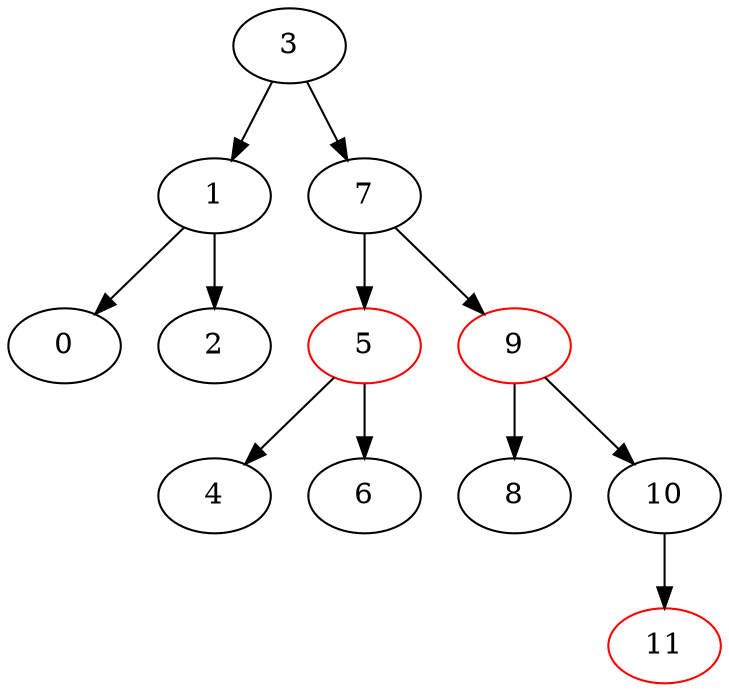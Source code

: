 digraph myGraph{
3[color=black]
1[color=black]
0[color=black]
2[color=black]
7[color=black]
5[color=red]
4[color=black]
6[color=black]
9[color=red]
8[color=black]
10[color=black]
11[color=red]
3->1
1->0
1->2
3->7
7->5
5->4
5->6
7->9
9->8
9->10
10->11
}
